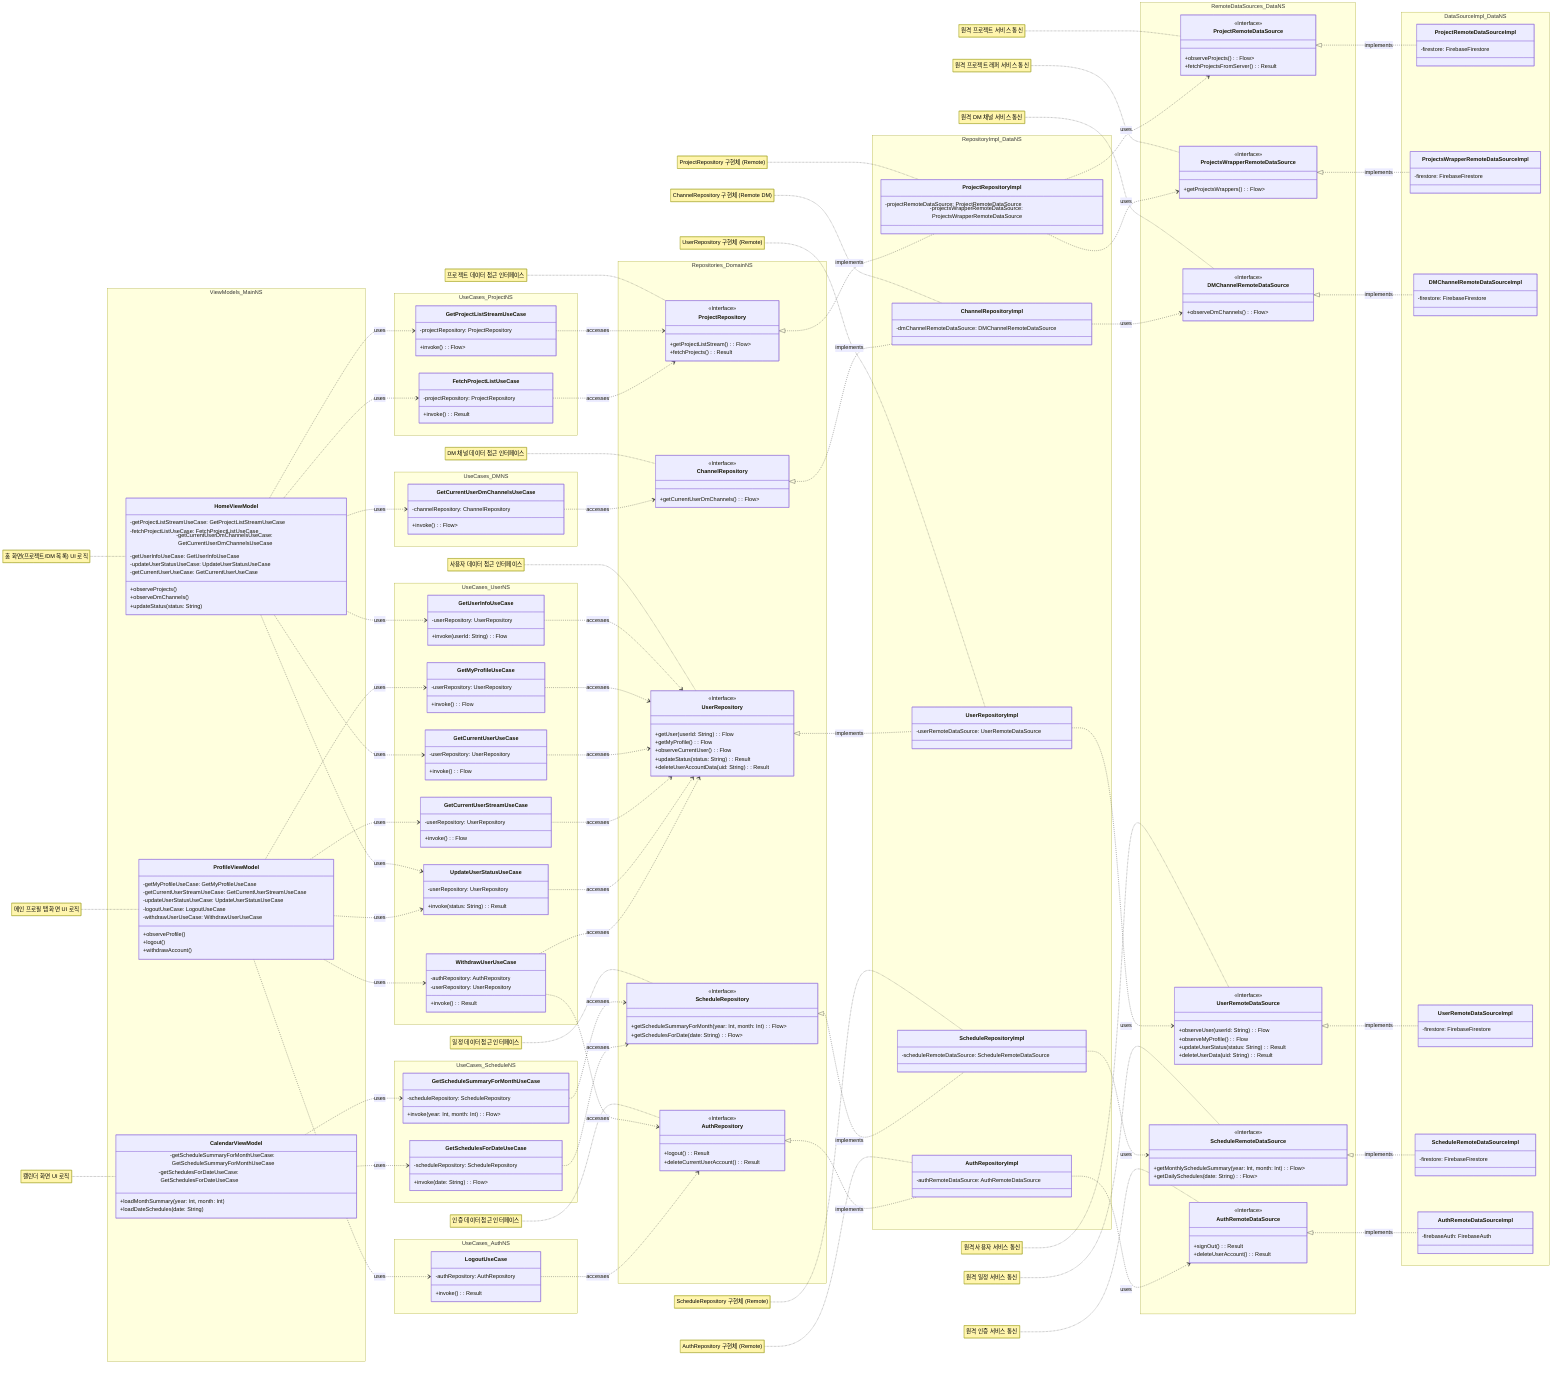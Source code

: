 classDiagram
    title Main Feature Architecture 

    %% Feature Layer (ViewModels)
    subgraph Feature Layer - ViewModels
        direction LR
        %% ViewModels 네임스페이스 (MMD 코드 가독성을 위함)
        %% 네임스페이스 이름 변경 (충돌 방지 및 명확성)
        namespace ViewModels_MainNS {
            class HomeViewModel {
                -getProjectListStreamUseCase: GetProjectListStreamUseCase
                -fetchProjectListUseCase: FetchProjectListUseCase
                -getCurrentUserDmChannelsUseCase: GetCurrentUserDmChannelsUseCase
                -getUserInfoUseCase: GetUserInfoUseCase
                -updateUserStatusUseCase: UpdateUserStatusUseCase
                -getCurrentUserUseCase: GetCurrentUserUseCase
                +observeProjects()
                +observeDmChannels()
                +updateStatus(status: String)
            }
            class CalendarViewModel {
                -getScheduleSummaryForMonthUseCase: GetScheduleSummaryForMonthUseCase
                -getSchedulesForDateUseCase: GetSchedulesForDateUseCase
                +loadMonthSummary(year: Int, month: Int)
                +loadDateSchedules(date: String)
            }
            class ProfileViewModel {
                -getMyProfileUseCase: GetMyProfileUseCase
                -getCurrentUserStreamUseCase: GetCurrentUserStreamUseCase
                -updateUserStatusUseCase: UpdateUserStatusUseCase
                -logoutUseCase: LogoutUseCase
                -withdrawUserUseCase: WithdrawUserUseCase
                +observeProfile()
                +logout()
                +withdrawAccount()
            }
        }
    end
    note for HomeViewModel "홈 화면(프로젝트/DM 목록) UI 로직"
    note for CalendarViewModel "캘린더 화면 UI 로직"
    note for ProfileViewModel "메인 프로필 탭 화면 UI 로직"

    %% Domain Layer (UseCases & Repository Interfaces)
    subgraph Domain Layer
        direction LR
        %% Project UseCases 네임스페이스
        namespace UseCases_ProjectNS {
            class GetProjectListStreamUseCase {
                -projectRepository: ProjectRepository
                +invoke(): Flow<List<Project>>
            }
            class FetchProjectListUseCase {
                -projectRepository: ProjectRepository
                +invoke(): Result<Unit>
            }
        }
        %% DM UseCases 네임스페이스
        namespace UseCases_DMNS {
            class GetCurrentUserDmChannelsUseCase {
                -channelRepository: ChannelRepository
                +invoke(): Flow<List<DMChannel>>
            }
        }
        %% User UseCases 네임스페이스
        namespace UseCases_UserNS {
            class GetUserInfoUseCase {
                -userRepository: UserRepository
                +invoke(userId: String): Flow<User?>
            }
            class GetMyProfileUseCase {
                -userRepository: UserRepository
                +invoke(): Flow<User>
            }
            class GetCurrentUserUseCase {
                -userRepository: UserRepository
                +invoke(): Flow<User?>
            }
            class GetCurrentUserStreamUseCase {
                -userRepository: UserRepository
                +invoke(): Flow<User?>
            }
            class UpdateUserStatusUseCase {
                -userRepository: UserRepository
                +invoke(status: String): Result<Unit>
            }
            class WithdrawUserUseCase {
                -authRepository: AuthRepository
                -userRepository: UserRepository
                +invoke(): Result<Unit>
            }
        }
        %% Schedule UseCases 네임스페이스
        namespace UseCases_ScheduleNS {
            class GetScheduleSummaryForMonthUseCase {
                -scheduleRepository: ScheduleRepository
                +invoke(year: Int, month: Int): Flow<Map<Int, Int>>
            }
            class GetSchedulesForDateUseCase {
                -scheduleRepository: ScheduleRepository
                +invoke(date: String): Flow<List<Schedule>>
            }
        }
        %% Auth UseCases 네임스페이스
        namespace UseCases_AuthNS {
            class LogoutUseCase {
                -authRepository: AuthRepository
                +invoke(): Result<Unit>
            }
        }

        %% Repositories 네임스페이스
        namespace Repositories_DomainNS {
            class ProjectRepository {
                <<Interface>>
                +getProjectListStream(): Flow<List<Project>>
                +fetchProjects(): Result<Unit>
            }
            class ChannelRepository {
                <<Interface>>
                +getCurrentUserDmChannels(): Flow<List<DMChannel>>
            }
            class UserRepository {
                <<Interface>>
                +getUser(userId: String): Flow<User?>
                +getMyProfile(): Flow<User>
                +observeCurrentUser(): Flow<User?>
                +updateStatus(status: String): Result<Unit>
                +deleteUserAccountData(uid: String): Result<Unit>
            }
            class ScheduleRepository {
                <<Interface>>
                +getScheduleSummaryForMonth(year: Int, month: Int): Flow<Map<Int, Int>>
                +getSchedulesForDate(date: String): Flow<List<Schedule>>
            }
            class AuthRepository {
                <<Interface>>
                +logout(): Result<Unit>
                +deleteCurrentUserAccount(): Result<Unit>
            }
        }
        note for ProjectRepository "프로젝트 데이터 접근 인터페이스"
        note for ChannelRepository "DM 채널 데이터 접근 인터페이스"
        note for UserRepository "사용자 데이터 접근 인터페이스"
        note for ScheduleRepository "일정 데이터 접근 인터페이스"
        note for AuthRepository "인증 데이터 접근 인터페이스"
    end

    %% Data Layer (Repository Implementation & Remote DataSources - Local Excluded)
    subgraph Data Layer
        direction LR
        %% Repository Implementations 네임스페이스
        namespace RepositoryImpl_DataNS {
            class ProjectRepositoryImpl {
                -projectRemoteDataSource: ProjectRemoteDataSource
                -projectsWrapperRemoteDataSource: ProjectsWrapperRemoteDataSource
            }
            class ChannelRepositoryImpl {
                -dmChannelRemoteDataSource: DMChannelRemoteDataSource
            }
            class UserRepositoryImpl {
                -userRemoteDataSource: UserRemoteDataSource
            }
            class ScheduleRepositoryImpl {
                -scheduleRemoteDataSource: ScheduleRemoteDataSource
            }
            class AuthRepositoryImpl {
                -authRemoteDataSource: AuthRemoteDataSource
            }
        }
        note for ProjectRepositoryImpl "ProjectRepository 구현체 (Remote)"
        note for ChannelRepositoryImpl "ChannelRepository 구현체 (Remote DM)"
        note for UserRepositoryImpl "UserRepository 구현체 (Remote)"
        note for ScheduleRepositoryImpl "ScheduleRepository 구현체 (Remote)"
        note for AuthRepositoryImpl "AuthRepository 구현체 (Remote)"

        %% Remote DataSources 네임스페이스
        namespace RemoteDataSources_DataNS {
            class ProjectRemoteDataSource {
                <<Interface>>
                +observeProjects(): Flow<List<ProjectDTO>>
                +fetchProjectsFromServer(): Result<Unit>
            }
            class ProjectsWrapperRemoteDataSource {
                 <<Interface>>
                +getProjectsWrappers(): Flow<List<ProjectsWrapperDTO>>
            }
            class DMChannelRemoteDataSource {
                <<Interface>>
                +observeDmChannels(): Flow<List<DMChannelDTO>>
            }
            class UserRemoteDataSource {
                <<Interface>>
                +observeUser(userId: String): Flow<UserDTO?>
                +observeMyProfile(): Flow<UserDTO>
                +updateUserStatus(status: String): Result<Unit>
                +deleteUserData(uid: String): Result<Unit>
            }
            class ScheduleRemoteDataSource {
                <<Interface>>
                +getMonthlyScheduleSummary(year: Int, month: Int): Flow<Map<Int, Int>>
                +getDailySchedules(date: String): Flow<List<ScheduleDTO>>
            }
            class AuthRemoteDataSource {
                <<Interface>>
                +signOut(): Result<Unit>
                +deleteUserAccount(): Result<Unit>
            }
        }
        note for ProjectRemoteDataSource "원격 프로젝트 서비스 통신"
        note for ProjectsWrapperRemoteDataSource "원격 프로젝트 래퍼 서비스 통신"
        note for DMChannelRemoteDataSource "원격 DM 채널 서비스 통신"
        note for UserRemoteDataSource "원격 사용자 서비스 통신"
        note for ScheduleRemoteDataSource "원격 일정 서비스 통신"
        note for AuthRemoteDataSource "원격 인증 서비스 통신"

        %% DataSource Implementations 네임스페이스
        namespace DataSourceImpl_DataNS {
            class ProjectRemoteDataSourceImpl {
                -firestore: FirebaseFirestore
            }
            class ProjectsWrapperRemoteDataSourceImpl {
                -firestore: FirebaseFirestore
            }
            class DMChannelRemoteDataSourceImpl {
                -firestore: FirebaseFirestore
            }
            class UserRemoteDataSourceImpl {
                -firestore: FirebaseFirestore
            }
            class ScheduleRemoteDataSourceImpl {
                -firestore: FirebaseFirestore
            }
            class AuthRemoteDataSourceImpl {
                -firebaseAuth: FirebaseAuth
            }
        }
    end

    %% ===== Relationships =====
    %% ViewModel -> UseCase
    HomeViewModel ..> GetProjectListStreamUseCase : uses
    HomeViewModel ..> FetchProjectListUseCase : uses
    HomeViewModel ..> GetCurrentUserDmChannelsUseCase : uses
    HomeViewModel ..> GetUserInfoUseCase : uses
    HomeViewModel ..> UpdateUserStatusUseCase : uses
    HomeViewModel ..> GetCurrentUserUseCase : uses
    CalendarViewModel ..> GetScheduleSummaryForMonthUseCase : uses
    CalendarViewModel ..> GetSchedulesForDateUseCase : uses
    ProfileViewModel ..> GetMyProfileUseCase : uses
    ProfileViewModel ..> GetCurrentUserStreamUseCase : uses
    ProfileViewModel ..> UpdateUserStatusUseCase : uses
    ProfileViewModel ..> LogoutUseCase : uses
    ProfileViewModel ..> WithdrawUserUseCase : uses

    %% UseCase -> Repository Interface
    GetProjectListStreamUseCase ..> ProjectRepository : accesses
    FetchProjectListUseCase ..> ProjectRepository : accesses
    GetCurrentUserDmChannelsUseCase ..> ChannelRepository : accesses
    GetUserInfoUseCase ..> UserRepository : accesses
    GetMyProfileUseCase ..> UserRepository : accesses
    GetCurrentUserUseCase ..> UserRepository : accesses
    GetCurrentUserStreamUseCase ..> UserRepository : accesses
    UpdateUserStatusUseCase ..> UserRepository : accesses
    WithdrawUserUseCase ..> AuthRepository : accesses
    WithdrawUserUseCase ..> UserRepository : accesses
    GetScheduleSummaryForMonthUseCase ..> ScheduleRepository : accesses
    GetSchedulesForDateUseCase ..> ScheduleRepository : accesses
    LogoutUseCase ..> AuthRepository : accesses

    %% Repository Implementation -> Repository Interface
    ProjectRepository <|.. ProjectRepositoryImpl : implements
    ChannelRepository <|.. ChannelRepositoryImpl : implements
    UserRepository <|.. UserRepositoryImpl : implements
    ScheduleRepository <|.. ScheduleRepositoryImpl : implements
    AuthRepository <|.. AuthRepositoryImpl : implements

    %% Repository Implementation -> DataSource Interface (Remote Only)
    ProjectRepositoryImpl ..> ProjectRemoteDataSource : uses
    ProjectRepositoryImpl ..> ProjectsWrapperRemoteDataSource : uses
    ChannelRepositoryImpl ..> DMChannelRemoteDataSource : uses
    UserRepositoryImpl ..> UserRemoteDataSource : uses
    ScheduleRepositoryImpl ..> ScheduleRemoteDataSource : uses
    AuthRepositoryImpl ..> AuthRemoteDataSource : uses

    %% DataSource Implementation -> DataSource Interface
    ProjectRemoteDataSource <|.. ProjectRemoteDataSourceImpl : implements
    ProjectsWrapperRemoteDataSource <|.. ProjectsWrapperRemoteDataSourceImpl : implements
    DMChannelRemoteDataSource <|.. DMChannelRemoteDataSourceImpl : implements
    UserRemoteDataSource <|.. UserRemoteDataSourceImpl : implements
    ScheduleRemoteDataSource <|.. ScheduleRemoteDataSourceImpl : implements
    AuthRemoteDataSource <|.. AuthRemoteDataSourceImpl : implements